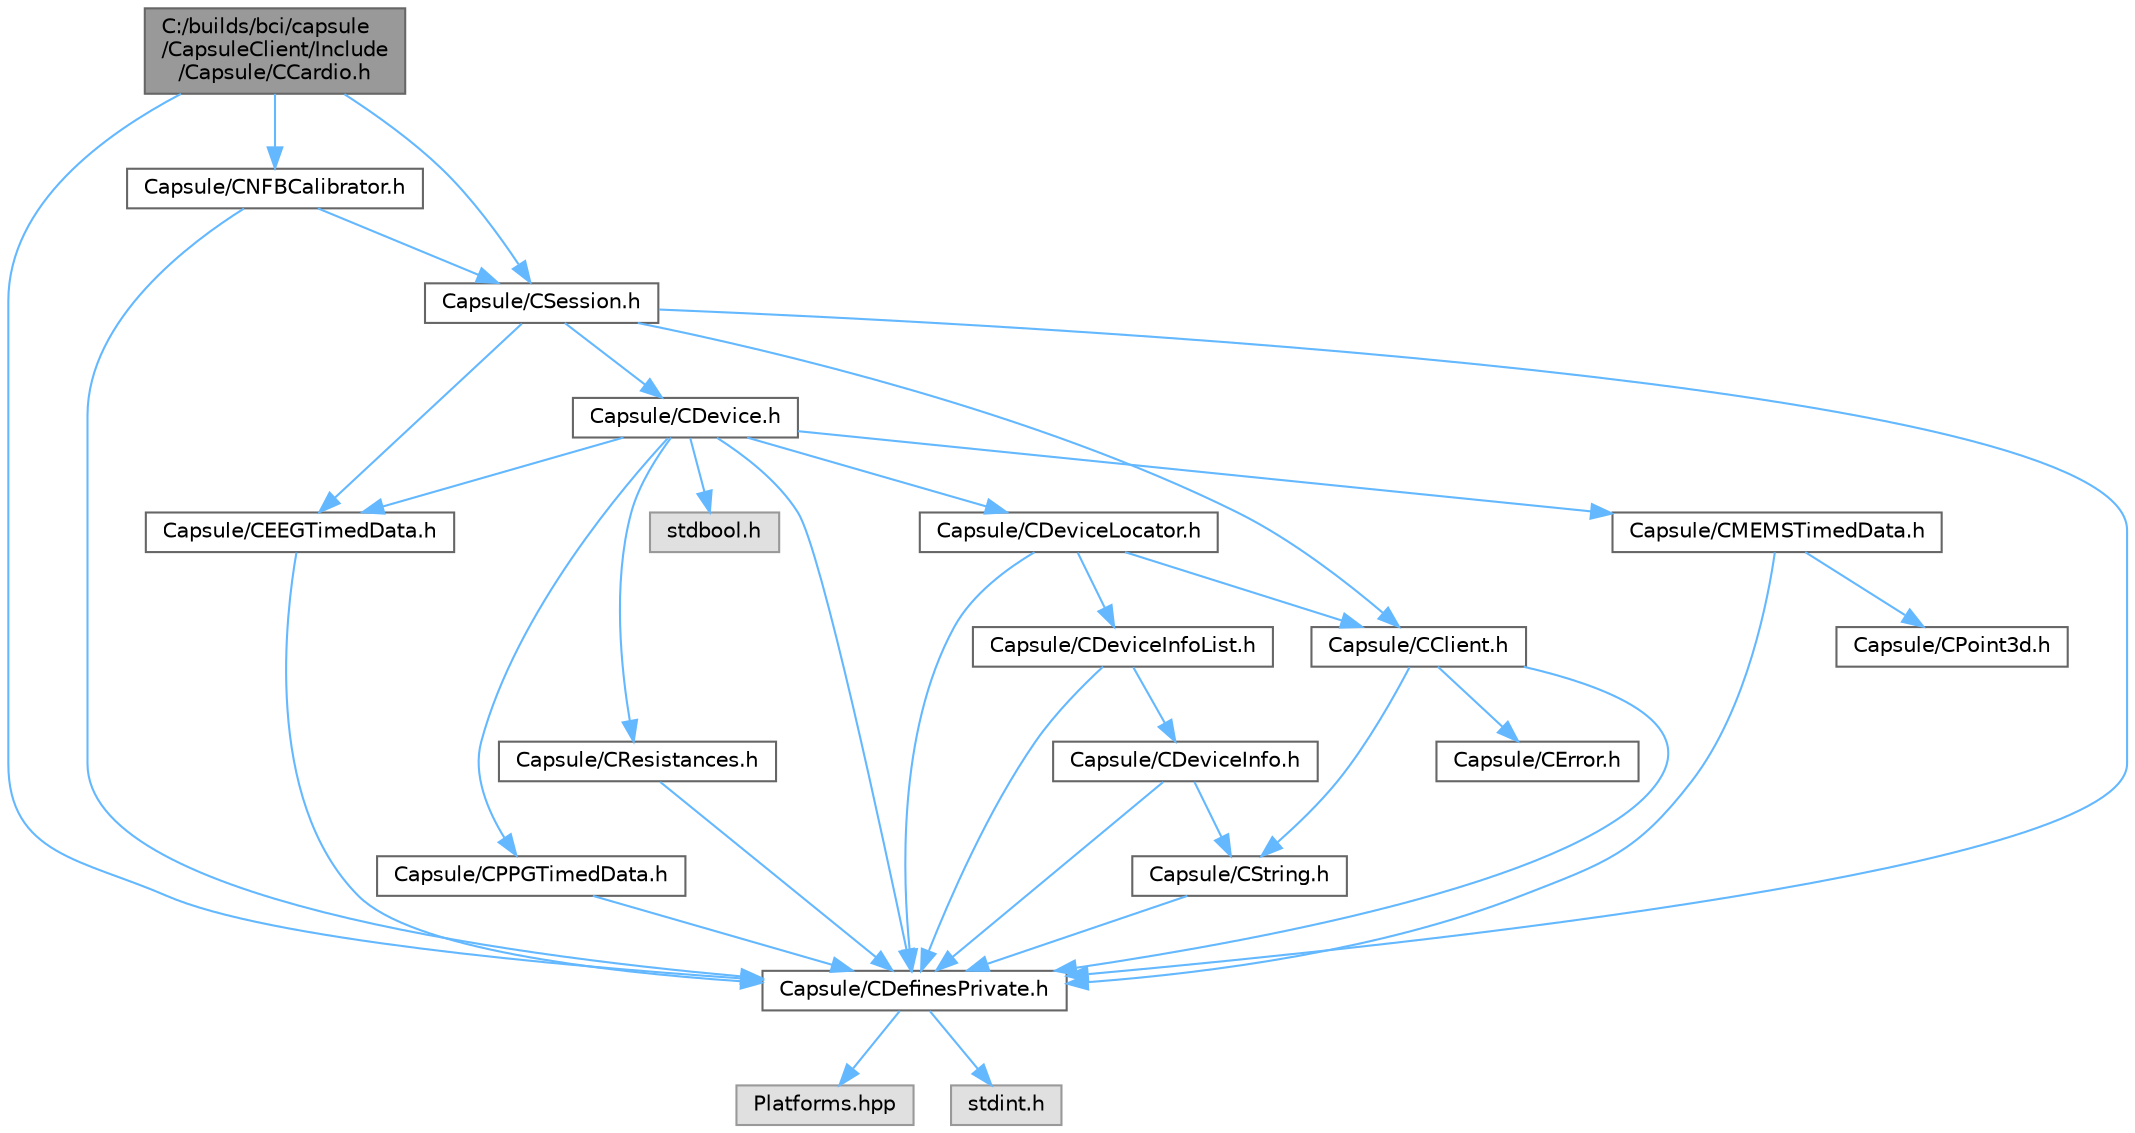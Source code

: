 digraph "C:/builds/bci/capsule/CapsuleClient/Include/Capsule/CCardio.h"
{
 // LATEX_PDF_SIZE
  bgcolor="transparent";
  edge [fontname=Helvetica,fontsize=10,labelfontname=Helvetica,labelfontsize=10];
  node [fontname=Helvetica,fontsize=10,shape=box,height=0.2,width=0.4];
  Node1 [id="Node000001",label="C:/builds/bci/capsule\l/CapsuleClient/Include\l/Capsule/CCardio.h",height=0.2,width=0.4,color="gray40", fillcolor="grey60", style="filled", fontcolor="black",tooltip=" "];
  Node1 -> Node2 [id="edge1_Node000001_Node000002",color="steelblue1",style="solid",tooltip=" "];
  Node2 [id="Node000002",label="Capsule/CDefinesPrivate.h",height=0.2,width=0.4,color="grey40", fillcolor="white", style="filled",URL="$_c_defines_private_8h.html",tooltip=" "];
  Node2 -> Node3 [id="edge2_Node000002_Node000003",color="steelblue1",style="solid",tooltip=" "];
  Node3 [id="Node000003",label="Platforms.hpp",height=0.2,width=0.4,color="grey60", fillcolor="#E0E0E0", style="filled",tooltip=" "];
  Node2 -> Node4 [id="edge3_Node000002_Node000004",color="steelblue1",style="solid",tooltip=" "];
  Node4 [id="Node000004",label="stdint.h",height=0.2,width=0.4,color="grey60", fillcolor="#E0E0E0", style="filled",tooltip=" "];
  Node1 -> Node5 [id="edge4_Node000001_Node000005",color="steelblue1",style="solid",tooltip=" "];
  Node5 [id="Node000005",label="Capsule/CNFBCalibrator.h",height=0.2,width=0.4,color="grey40", fillcolor="white", style="filled",URL="$_c_n_f_b_calibrator_8h.html",tooltip=" "];
  Node5 -> Node2 [id="edge5_Node000005_Node000002",color="steelblue1",style="solid",tooltip=" "];
  Node5 -> Node6 [id="edge6_Node000005_Node000006",color="steelblue1",style="solid",tooltip=" "];
  Node6 [id="Node000006",label="Capsule/CSession.h",height=0.2,width=0.4,color="grey40", fillcolor="white", style="filled",URL="$_c_session_8h.html",tooltip=" "];
  Node6 -> Node7 [id="edge7_Node000006_Node000007",color="steelblue1",style="solid",tooltip=" "];
  Node7 [id="Node000007",label="Capsule/CClient.h",height=0.2,width=0.4,color="grey40", fillcolor="white", style="filled",URL="$_c_client_8h.html",tooltip=" "];
  Node7 -> Node2 [id="edge8_Node000007_Node000002",color="steelblue1",style="solid",tooltip=" "];
  Node7 -> Node8 [id="edge9_Node000007_Node000008",color="steelblue1",style="solid",tooltip=" "];
  Node8 [id="Node000008",label="Capsule/CError.h",height=0.2,width=0.4,color="grey40", fillcolor="white", style="filled",URL="$_c_error_8h.html",tooltip=" "];
  Node7 -> Node9 [id="edge10_Node000007_Node000009",color="steelblue1",style="solid",tooltip=" "];
  Node9 [id="Node000009",label="Capsule/CString.h",height=0.2,width=0.4,color="grey40", fillcolor="white", style="filled",URL="$_c_string_8h.html",tooltip=" "];
  Node9 -> Node2 [id="edge11_Node000009_Node000002",color="steelblue1",style="solid",tooltip=" "];
  Node6 -> Node2 [id="edge12_Node000006_Node000002",color="steelblue1",style="solid",tooltip=" "];
  Node6 -> Node10 [id="edge13_Node000006_Node000010",color="steelblue1",style="solid",tooltip=" "];
  Node10 [id="Node000010",label="Capsule/CDevice.h",height=0.2,width=0.4,color="grey40", fillcolor="white", style="filled",URL="$_c_device_8h.html",tooltip=" "];
  Node10 -> Node2 [id="edge14_Node000010_Node000002",color="steelblue1",style="solid",tooltip=" "];
  Node10 -> Node11 [id="edge15_Node000010_Node000011",color="steelblue1",style="solid",tooltip=" "];
  Node11 [id="Node000011",label="Capsule/CDeviceLocator.h",height=0.2,width=0.4,color="grey40", fillcolor="white", style="filled",URL="$_c_device_locator_8h.html",tooltip=" "];
  Node11 -> Node7 [id="edge16_Node000011_Node000007",color="steelblue1",style="solid",tooltip=" "];
  Node11 -> Node2 [id="edge17_Node000011_Node000002",color="steelblue1",style="solid",tooltip=" "];
  Node11 -> Node12 [id="edge18_Node000011_Node000012",color="steelblue1",style="solid",tooltip=" "];
  Node12 [id="Node000012",label="Capsule/CDeviceInfoList.h",height=0.2,width=0.4,color="grey40", fillcolor="white", style="filled",URL="$_c_device_info_list_8h.html",tooltip=" "];
  Node12 -> Node2 [id="edge19_Node000012_Node000002",color="steelblue1",style="solid",tooltip=" "];
  Node12 -> Node13 [id="edge20_Node000012_Node000013",color="steelblue1",style="solid",tooltip=" "];
  Node13 [id="Node000013",label="Capsule/CDeviceInfo.h",height=0.2,width=0.4,color="grey40", fillcolor="white", style="filled",URL="$_c_device_info_8h.html",tooltip=" "];
  Node13 -> Node2 [id="edge21_Node000013_Node000002",color="steelblue1",style="solid",tooltip=" "];
  Node13 -> Node9 [id="edge22_Node000013_Node000009",color="steelblue1",style="solid",tooltip=" "];
  Node10 -> Node14 [id="edge23_Node000010_Node000014",color="steelblue1",style="solid",tooltip=" "];
  Node14 [id="Node000014",label="Capsule/CEEGTimedData.h",height=0.2,width=0.4,color="grey40", fillcolor="white", style="filled",URL="$_c_e_e_g_timed_data_8h.html",tooltip=" "];
  Node14 -> Node2 [id="edge24_Node000014_Node000002",color="steelblue1",style="solid",tooltip=" "];
  Node10 -> Node15 [id="edge25_Node000010_Node000015",color="steelblue1",style="solid",tooltip=" "];
  Node15 [id="Node000015",label="Capsule/CMEMSTimedData.h",height=0.2,width=0.4,color="grey40", fillcolor="white", style="filled",URL="$_c_m_e_m_s_timed_data_8h.html",tooltip=" "];
  Node15 -> Node2 [id="edge26_Node000015_Node000002",color="steelblue1",style="solid",tooltip=" "];
  Node15 -> Node16 [id="edge27_Node000015_Node000016",color="steelblue1",style="solid",tooltip=" "];
  Node16 [id="Node000016",label="Capsule/CPoint3d.h",height=0.2,width=0.4,color="grey40", fillcolor="white", style="filled",URL="$_c_point3d_8h.html",tooltip=" "];
  Node10 -> Node17 [id="edge28_Node000010_Node000017",color="steelblue1",style="solid",tooltip=" "];
  Node17 [id="Node000017",label="Capsule/CPPGTimedData.h",height=0.2,width=0.4,color="grey40", fillcolor="white", style="filled",URL="$_c_p_p_g_timed_data_8h.html",tooltip=" "];
  Node17 -> Node2 [id="edge29_Node000017_Node000002",color="steelblue1",style="solid",tooltip=" "];
  Node10 -> Node18 [id="edge30_Node000010_Node000018",color="steelblue1",style="solid",tooltip=" "];
  Node18 [id="Node000018",label="Capsule/CResistances.h",height=0.2,width=0.4,color="grey40", fillcolor="white", style="filled",URL="$_c_resistances_8h.html",tooltip=" "];
  Node18 -> Node2 [id="edge31_Node000018_Node000002",color="steelblue1",style="solid",tooltip=" "];
  Node10 -> Node19 [id="edge32_Node000010_Node000019",color="steelblue1",style="solid",tooltip=" "];
  Node19 [id="Node000019",label="stdbool.h",height=0.2,width=0.4,color="grey60", fillcolor="#E0E0E0", style="filled",tooltip=" "];
  Node6 -> Node14 [id="edge33_Node000006_Node000014",color="steelblue1",style="solid",tooltip=" "];
  Node1 -> Node6 [id="edge34_Node000001_Node000006",color="steelblue1",style="solid",tooltip=" "];
}
